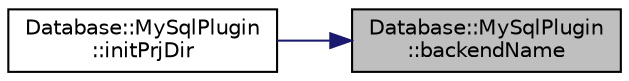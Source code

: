 digraph "Database::MySqlPlugin::backendName"
{
 // LATEX_PDF_SIZE
  edge [fontname="Helvetica",fontsize="10",labelfontname="Helvetica",labelfontsize="10"];
  node [fontname="Helvetica",fontsize="10",shape=record];
  rankdir="RL";
  Node1 [label="Database::MySqlPlugin\l::backendName",height=0.2,width=0.4,color="black", fillcolor="grey75", style="filled", fontcolor="black",tooltip=" "];
  Node1 -> Node2 [dir="back",color="midnightblue",fontsize="10",style="solid",fontname="Helvetica"];
  Node2 [label="Database::MySqlPlugin\l::initPrjDir",height=0.2,width=0.4,color="black", fillcolor="white", style="filled",URL="$class_database_1_1_my_sql_plugin.html#afdf84a69b5cf65be28ce7c83a6020685",tooltip=" "];
}

